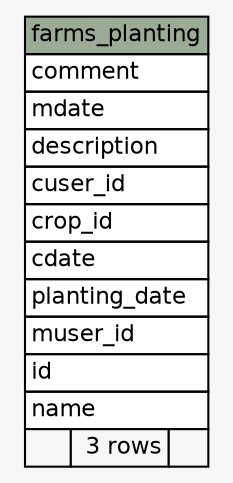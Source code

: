 // dot 2.34.0 on Mac OS X 10.9.1
// SchemaSpy rev Unknown
digraph "farms_planting" {
  graph [
    rankdir="RL"
    bgcolor="#f7f7f7"
    nodesep="0.18"
    ranksep="0.46"
    fontname="Helvetica"
    fontsize="11"
  ];
  node [
    fontname="Helvetica"
    fontsize="11"
    shape="plaintext"
  ];
  edge [
    arrowsize="0.8"
  ];
  "farms_planting" [
    label=<
    <TABLE BORDER="0" CELLBORDER="1" CELLSPACING="0" BGCOLOR="#ffffff">
      <TR><TD COLSPAN="3" BGCOLOR="#9bab96" ALIGN="CENTER">farms_planting</TD></TR>
      <TR><TD PORT="comment" COLSPAN="3" ALIGN="LEFT">comment</TD></TR>
      <TR><TD PORT="mdate" COLSPAN="3" ALIGN="LEFT">mdate</TD></TR>
      <TR><TD PORT="description" COLSPAN="3" ALIGN="LEFT">description</TD></TR>
      <TR><TD PORT="cuser_id" COLSPAN="3" ALIGN="LEFT">cuser_id</TD></TR>
      <TR><TD PORT="crop_id" COLSPAN="3" ALIGN="LEFT">crop_id</TD></TR>
      <TR><TD PORT="cdate" COLSPAN="3" ALIGN="LEFT">cdate</TD></TR>
      <TR><TD PORT="planting_date" COLSPAN="3" ALIGN="LEFT">planting_date</TD></TR>
      <TR><TD PORT="muser_id" COLSPAN="3" ALIGN="LEFT">muser_id</TD></TR>
      <TR><TD PORT="id" COLSPAN="3" ALIGN="LEFT">id</TD></TR>
      <TR><TD PORT="name" COLSPAN="3" ALIGN="LEFT">name</TD></TR>
      <TR><TD ALIGN="LEFT" BGCOLOR="#f7f7f7">  </TD><TD ALIGN="RIGHT" BGCOLOR="#f7f7f7">3 rows</TD><TD ALIGN="RIGHT" BGCOLOR="#f7f7f7">  </TD></TR>
    </TABLE>>
    URL="tables/farms_planting.html"
    tooltip="farms_planting"
  ];
}
